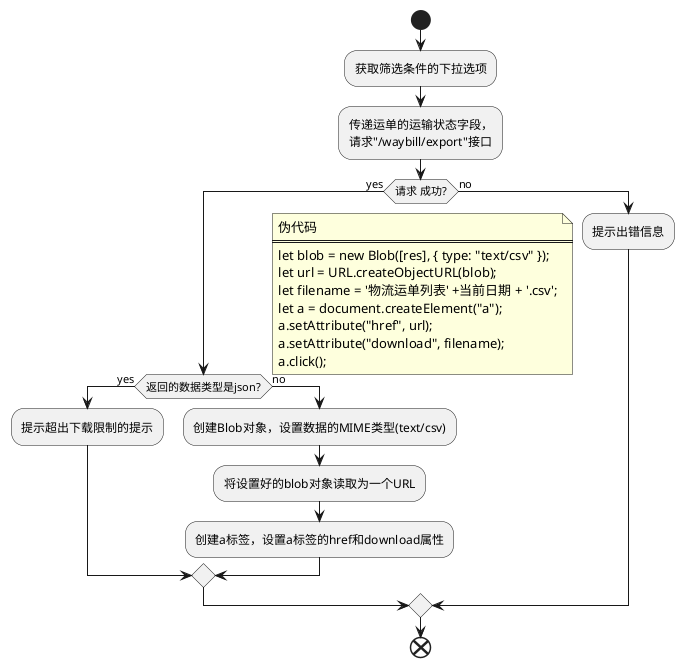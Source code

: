 @startuml

start
:获取筛选条件的下拉选项;
:传递运单的运输状态字段，
请求"/waybill/export"接口;
if(请求 成功?) then (yes)
  if(返回的数据类型是json?) then (yes)
    :提示超出下载限制的提示;
  else (no)
    :创建Blob对象，设置数据的MIME类型(text/csv);
    :将设置好的blob对象读取为一个URL;
    :创建a标签，设置a标签的href和download属性;
  endif
  note right
      伪代码
      ====
      let blob = new Blob([res], { type: "text/csv" });
      let url = URL.createObjectURL(blob);
      let filename = '物流运单列表' +当前日期 + '.csv';
      let a = document.createElement("a");
      a.setAttribute("href", url);
      a.setAttribute("download", filename);
      a.click();
    end note
else (no)
  :提示出错信息;
endif
end
@enduml